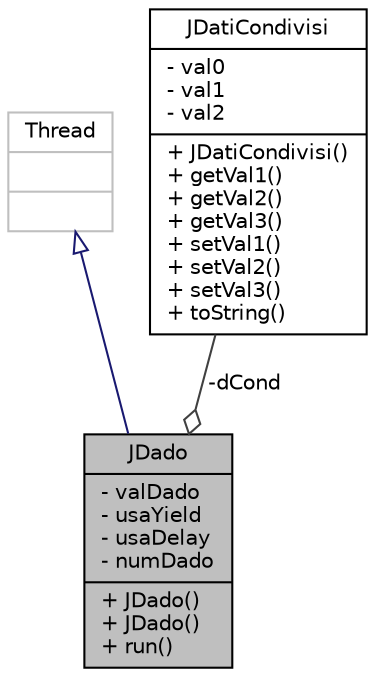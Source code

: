 digraph "JDado"
{
 // INTERACTIVE_SVG=YES
  edge [fontname="Helvetica",fontsize="10",labelfontname="Helvetica",labelfontsize="10"];
  node [fontname="Helvetica",fontsize="10",shape=record];
  Node2 [label="{JDado\n|- valDado\l- usaYield\l- usaDelay\l- numDado\l|+ JDado()\l+ JDado()\l+ run()\l}",height=0.2,width=0.4,color="black", fillcolor="grey75", style="filled", fontcolor="black"];
  Node3 -> Node2 [dir="back",color="midnightblue",fontsize="10",style="solid",arrowtail="onormal",fontname="Helvetica"];
  Node3 [label="{Thread\n||}",height=0.2,width=0.4,color="grey75", fillcolor="white", style="filled"];
  Node4 -> Node2 [color="grey25",fontsize="10",style="solid",label=" -dCond" ,arrowhead="odiamond",fontname="Helvetica"];
  Node4 [label="{JDatiCondivisi\n|- val0\l- val1\l- val2\l|+ JDatiCondivisi()\l+ getVal1()\l+ getVal2()\l+ getVal3()\l+ setVal1()\l+ setVal2()\l+ setVal3()\l+ toString()\l}",height=0.2,width=0.4,color="black", fillcolor="white", style="filled",URL="$classjdadi_1_1_j_dati_condivisi.html",tooltip="Classe per la gestione dei sati condivisi. "];
}
